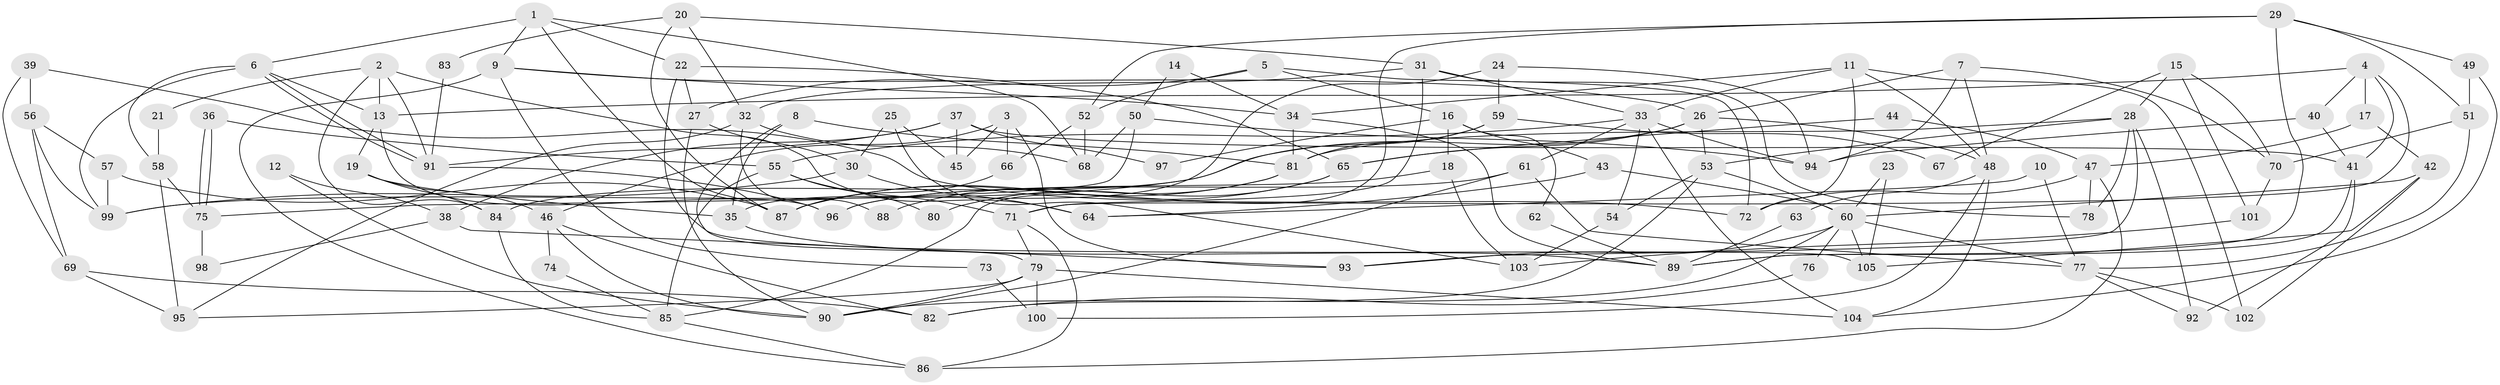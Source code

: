 // coarse degree distribution, {5: 0.2465753424657534, 4: 0.2054794520547945, 6: 0.1232876712328767, 3: 0.136986301369863, 2: 0.1643835616438356, 17: 0.0136986301369863, 10: 0.0136986301369863, 8: 0.0273972602739726, 9: 0.0273972602739726, 7: 0.0410958904109589}
// Generated by graph-tools (version 1.1) at 2025/18/03/04/25 18:18:32]
// undirected, 105 vertices, 210 edges
graph export_dot {
graph [start="1"]
  node [color=gray90,style=filled];
  1;
  2;
  3;
  4;
  5;
  6;
  7;
  8;
  9;
  10;
  11;
  12;
  13;
  14;
  15;
  16;
  17;
  18;
  19;
  20;
  21;
  22;
  23;
  24;
  25;
  26;
  27;
  28;
  29;
  30;
  31;
  32;
  33;
  34;
  35;
  36;
  37;
  38;
  39;
  40;
  41;
  42;
  43;
  44;
  45;
  46;
  47;
  48;
  49;
  50;
  51;
  52;
  53;
  54;
  55;
  56;
  57;
  58;
  59;
  60;
  61;
  62;
  63;
  64;
  65;
  66;
  67;
  68;
  69;
  70;
  71;
  72;
  73;
  74;
  75;
  76;
  77;
  78;
  79;
  80;
  81;
  82;
  83;
  84;
  85;
  86;
  87;
  88;
  89;
  90;
  91;
  92;
  93;
  94;
  95;
  96;
  97;
  98;
  99;
  100;
  101;
  102;
  103;
  104;
  105;
  1 -- 68;
  1 -- 6;
  1 -- 9;
  1 -- 22;
  1 -- 87;
  2 -- 84;
  2 -- 13;
  2 -- 21;
  2 -- 64;
  2 -- 91;
  3 -- 66;
  3 -- 46;
  3 -- 45;
  3 -- 93;
  4 -- 40;
  4 -- 71;
  4 -- 13;
  4 -- 17;
  4 -- 41;
  5 -- 16;
  5 -- 27;
  5 -- 52;
  5 -- 72;
  6 -- 99;
  6 -- 91;
  6 -- 91;
  6 -- 13;
  6 -- 58;
  7 -- 26;
  7 -- 48;
  7 -- 70;
  7 -- 94;
  8 -- 79;
  8 -- 81;
  8 -- 35;
  9 -- 26;
  9 -- 34;
  9 -- 73;
  9 -- 86;
  10 -- 64;
  10 -- 77;
  11 -- 33;
  11 -- 102;
  11 -- 34;
  11 -- 48;
  11 -- 72;
  12 -- 90;
  12 -- 38;
  13 -- 19;
  13 -- 96;
  14 -- 34;
  14 -- 50;
  15 -- 70;
  15 -- 28;
  15 -- 67;
  15 -- 101;
  16 -- 43;
  16 -- 18;
  16 -- 62;
  16 -- 97;
  17 -- 47;
  17 -- 42;
  18 -- 96;
  18 -- 103;
  19 -- 35;
  19 -- 46;
  19 -- 84;
  20 -- 31;
  20 -- 87;
  20 -- 32;
  20 -- 83;
  21 -- 58;
  22 -- 105;
  22 -- 27;
  22 -- 65;
  23 -- 60;
  23 -- 105;
  24 -- 59;
  24 -- 94;
  24 -- 35;
  25 -- 45;
  25 -- 30;
  25 -- 103;
  26 -- 65;
  26 -- 48;
  26 -- 53;
  26 -- 99;
  27 -- 90;
  27 -- 30;
  28 -- 53;
  28 -- 78;
  28 -- 81;
  28 -- 92;
  28 -- 93;
  29 -- 89;
  29 -- 49;
  29 -- 51;
  29 -- 52;
  29 -- 85;
  30 -- 99;
  30 -- 64;
  31 -- 33;
  31 -- 32;
  31 -- 71;
  31 -- 78;
  32 -- 95;
  32 -- 68;
  32 -- 88;
  33 -- 94;
  33 -- 61;
  33 -- 54;
  33 -- 55;
  33 -- 104;
  34 -- 81;
  34 -- 89;
  35 -- 89;
  36 -- 55;
  36 -- 75;
  36 -- 75;
  37 -- 41;
  37 -- 91;
  37 -- 38;
  37 -- 45;
  37 -- 97;
  38 -- 93;
  38 -- 98;
  39 -- 72;
  39 -- 56;
  39 -- 69;
  40 -- 41;
  40 -- 94;
  41 -- 89;
  41 -- 92;
  42 -- 60;
  42 -- 102;
  42 -- 105;
  43 -- 64;
  43 -- 60;
  44 -- 65;
  44 -- 47;
  46 -- 90;
  46 -- 74;
  46 -- 82;
  47 -- 86;
  47 -- 72;
  47 -- 78;
  48 -- 104;
  48 -- 63;
  48 -- 100;
  49 -- 104;
  49 -- 51;
  50 -- 75;
  50 -- 68;
  50 -- 94;
  51 -- 77;
  51 -- 70;
  52 -- 66;
  52 -- 68;
  53 -- 54;
  53 -- 60;
  53 -- 82;
  54 -- 103;
  55 -- 85;
  55 -- 71;
  55 -- 80;
  56 -- 99;
  56 -- 69;
  56 -- 57;
  57 -- 87;
  57 -- 99;
  58 -- 95;
  58 -- 75;
  59 -- 81;
  59 -- 84;
  59 -- 67;
  60 -- 93;
  60 -- 76;
  60 -- 77;
  60 -- 90;
  60 -- 105;
  61 -- 96;
  61 -- 77;
  61 -- 90;
  62 -- 89;
  63 -- 89;
  65 -- 87;
  65 -- 80;
  66 -- 87;
  69 -- 82;
  69 -- 95;
  70 -- 101;
  71 -- 79;
  71 -- 86;
  73 -- 100;
  74 -- 85;
  75 -- 98;
  76 -- 82;
  77 -- 92;
  77 -- 102;
  79 -- 90;
  79 -- 95;
  79 -- 100;
  79 -- 104;
  81 -- 87;
  81 -- 88;
  83 -- 91;
  84 -- 85;
  85 -- 86;
  91 -- 96;
  101 -- 103;
}
